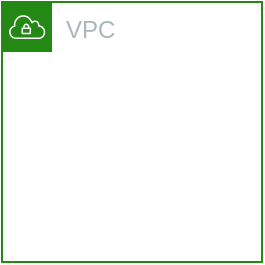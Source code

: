 <mxfile version="21.3.2" type="github">
  <diagram name="Page-1" id="QM5ZvkQTCtP_IlaEHULw">
    <mxGraphModel dx="1054" dy="634" grid="1" gridSize="10" guides="1" tooltips="1" connect="1" arrows="1" fold="1" page="1" pageScale="1" pageWidth="850" pageHeight="1100" math="0" shadow="0">
      <root>
        <mxCell id="0" />
        <mxCell id="1" parent="0" />
        <mxCell id="nAoIzzUhydJY3zv_7ywt-11" value="VPC" style="points=[[0,0],[0.25,0],[0.5,0],[0.75,0],[1,0],[1,0.25],[1,0.5],[1,0.75],[1,1],[0.75,1],[0.5,1],[0.25,1],[0,1],[0,0.75],[0,0.5],[0,0.25]];outlineConnect=0;gradientColor=none;html=1;whiteSpace=wrap;fontSize=12;fontStyle=0;container=1;pointerEvents=0;collapsible=0;recursiveResize=0;shape=mxgraph.aws4.group;grIcon=mxgraph.aws4.group_vpc;strokeColor=#248814;fillColor=none;verticalAlign=top;align=left;spacingLeft=30;fontColor=#AAB7B8;dashed=0;" vertex="1" parent="1">
          <mxGeometry x="400" y="180" width="130" height="130" as="geometry" />
        </mxCell>
      </root>
    </mxGraphModel>
  </diagram>
</mxfile>
